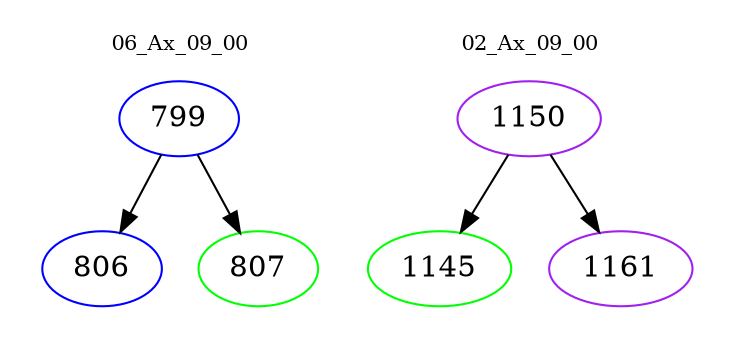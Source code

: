 digraph{
subgraph cluster_0 {
color = white
label = "06_Ax_09_00";
fontsize=10;
T0_799 [label="799", color="blue"]
T0_799 -> T0_806 [color="black"]
T0_806 [label="806", color="blue"]
T0_799 -> T0_807 [color="black"]
T0_807 [label="807", color="green"]
}
subgraph cluster_1 {
color = white
label = "02_Ax_09_00";
fontsize=10;
T1_1150 [label="1150", color="purple"]
T1_1150 -> T1_1145 [color="black"]
T1_1145 [label="1145", color="green"]
T1_1150 -> T1_1161 [color="black"]
T1_1161 [label="1161", color="purple"]
}
}
